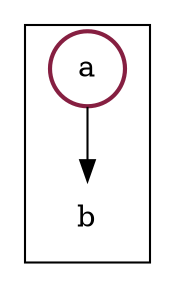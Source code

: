 digraph initial_complete {
	margin=0;
	node [shape=plaintext];
	subgraph cluster_initial_complete {
		margin=3.0;
		1 [shape=circle, style=bold, color="#861F41", label="a"];
		2 [label="b"];
		1 -> 2[style=solid];
	}
}
digraph initial_incomplete {
	margin=0;
	node [shape=plaintext];
	subgraph cluster_initial_incomplete {
		margin=3.0;
		3 [label="c"];
		2 [shape=circle, style=bold, color=invis, label="b"];
		1 [shape=circle, style=bold, color="#861F41", label="a"];
		1 -> 2[style=solid];
	}
}
digraph no_initial_incomplete {
	margin=0;
	node [shape=plaintext];
	subgraph cluster_no_initial_incomplete {
		margin=3.0;
		3 [label="c"];
		2 [label="b"];
		1 [label="a"];
		1 -> 2[style=solid];
	}
}
